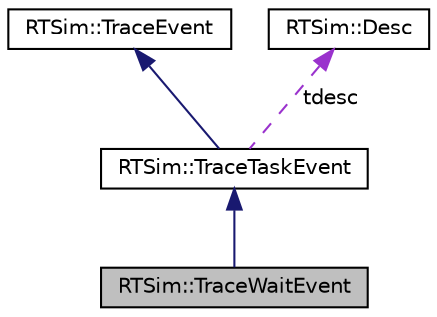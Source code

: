 digraph "RTSim::TraceWaitEvent"
{
  edge [fontname="Helvetica",fontsize="10",labelfontname="Helvetica",labelfontsize="10"];
  node [fontname="Helvetica",fontsize="10",shape=record];
  Node3 [label="RTSim::TraceWaitEvent",height=0.2,width=0.4,color="black", fillcolor="grey75", style="filled", fontcolor="black"];
  Node4 -> Node3 [dir="back",color="midnightblue",fontsize="10",style="solid",fontname="Helvetica"];
  Node4 [label="RTSim::TraceTaskEvent",height=0.2,width=0.4,color="black", fillcolor="white", style="filled",URL="$classRTSim_1_1TraceTaskEvent.html"];
  Node5 -> Node4 [dir="back",color="midnightblue",fontsize="10",style="solid",fontname="Helvetica"];
  Node5 [label="RTSim::TraceEvent",height=0.2,width=0.4,color="black", fillcolor="white", style="filled",URL="$classRTSim_1_1TraceEvent.html"];
  Node6 -> Node4 [dir="back",color="darkorchid3",fontsize="10",style="dashed",label=" tdesc" ,fontname="Helvetica"];
  Node6 [label="RTSim::Desc",height=0.2,width=0.4,color="black", fillcolor="white", style="filled",URL="$classRTSim_1_1Desc.html"];
}
